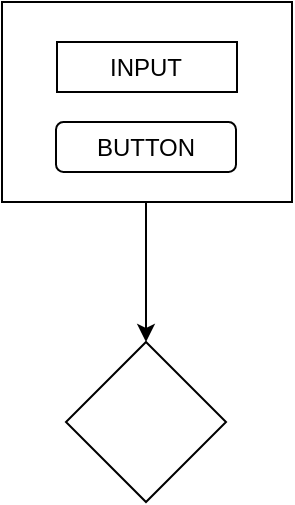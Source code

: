 <mxfile version="20.2.7" type="github">
  <diagram id="fkI27BCx65XfH14AguSb" name="Page-1">
    <mxGraphModel dx="1231" dy="716" grid="1" gridSize="10" guides="1" tooltips="1" connect="1" arrows="1" fold="1" page="1" pageScale="1" pageWidth="850" pageHeight="1100" math="0" shadow="0">
      <root>
        <mxCell id="0" />
        <mxCell id="1" parent="0" />
        <mxCell id="9keD4x1VoJouxZTJr_dY-1" value="" style="rhombus;whiteSpace=wrap;html=1;" parent="1" vertex="1">
          <mxGeometry x="385" y="240" width="80" height="80" as="geometry" />
        </mxCell>
        <mxCell id="N9uXJ3iaXQ5TV3AETxnt-2" value="" style="endArrow=classic;html=1;rounded=0;" edge="1" parent="1">
          <mxGeometry width="50" height="50" relative="1" as="geometry">
            <mxPoint x="425" y="170" as="sourcePoint" />
            <mxPoint x="425" y="240" as="targetPoint" />
          </mxGeometry>
        </mxCell>
        <mxCell id="N9uXJ3iaXQ5TV3AETxnt-3" value="" style="rounded=0;whiteSpace=wrap;html=1;" vertex="1" parent="1">
          <mxGeometry x="353" y="70" width="145" height="100" as="geometry" />
        </mxCell>
        <mxCell id="N9uXJ3iaXQ5TV3AETxnt-5" value="" style="rounded=1;whiteSpace=wrap;html=1;" vertex="1" parent="1">
          <mxGeometry x="380" y="130" width="90" height="25" as="geometry" />
        </mxCell>
        <mxCell id="N9uXJ3iaXQ5TV3AETxnt-4" value="" style="rounded=0;whiteSpace=wrap;html=1;" vertex="1" parent="1">
          <mxGeometry x="380.5" y="90" width="90" height="25" as="geometry" />
        </mxCell>
        <mxCell id="N9uXJ3iaXQ5TV3AETxnt-1" value="INPUT" style="text;html=1;strokeColor=none;fillColor=none;align=center;verticalAlign=middle;whiteSpace=wrap;rounded=0;" vertex="1" parent="1">
          <mxGeometry x="400" y="92.5" width="50" height="20" as="geometry" />
        </mxCell>
        <mxCell id="N9uXJ3iaXQ5TV3AETxnt-8" value="BUTTON" style="text;html=1;strokeColor=none;fillColor=none;align=center;verticalAlign=middle;whiteSpace=wrap;rounded=0;" vertex="1" parent="1">
          <mxGeometry x="395" y="132.5" width="60" height="20" as="geometry" />
        </mxCell>
      </root>
    </mxGraphModel>
  </diagram>
</mxfile>
